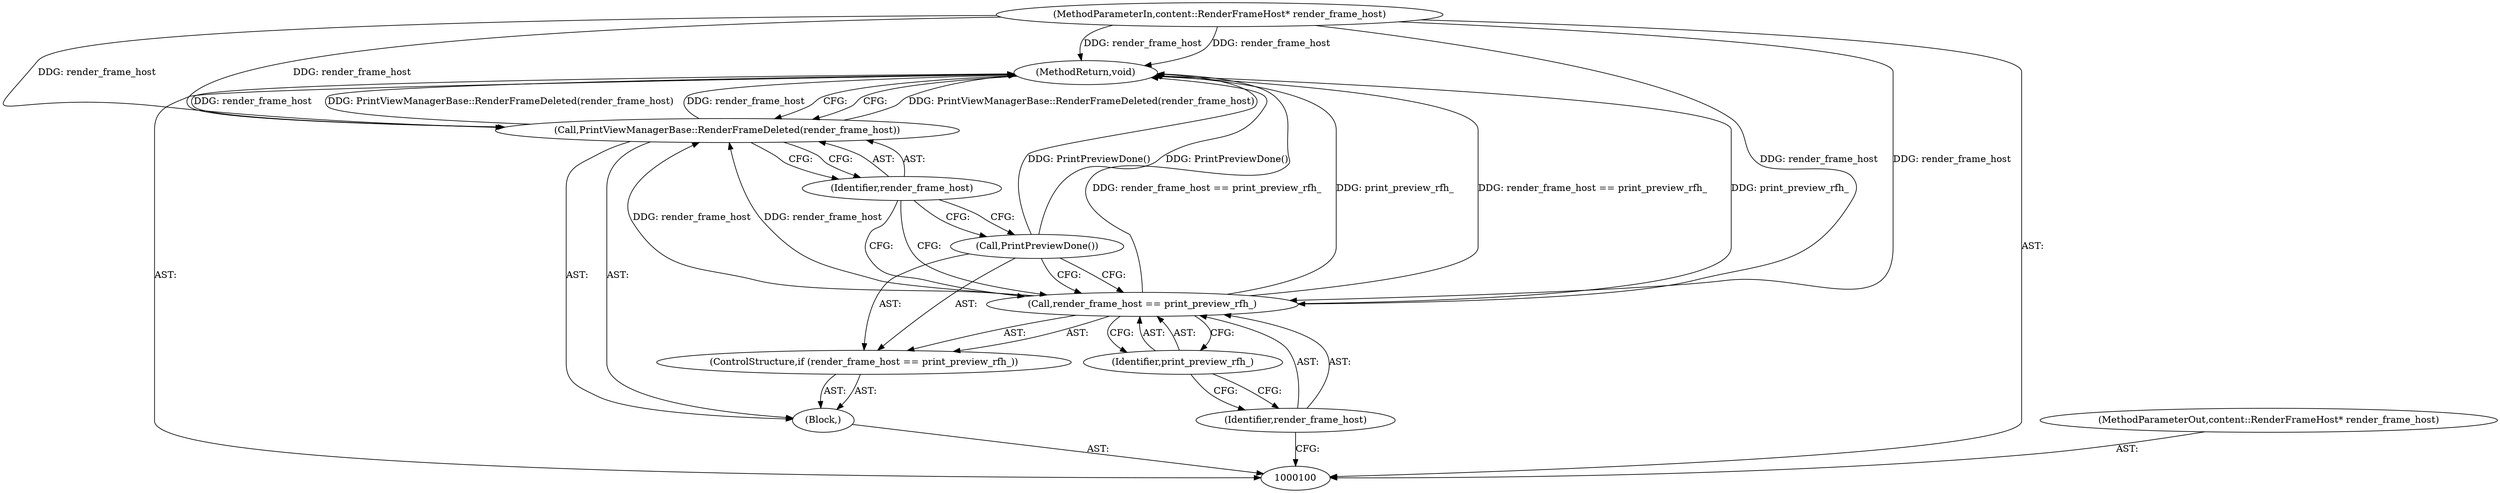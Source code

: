 digraph "0_Chrome_746da1cc6b2fbc2f725934542eedc49b41e5f17b_0" {
"1000110" [label="(MethodReturn,void)"];
"1000101" [label="(MethodParameterIn,content::RenderFrameHost* render_frame_host)"];
"1000127" [label="(MethodParameterOut,content::RenderFrameHost* render_frame_host)"];
"1000102" [label="(Block,)"];
"1000106" [label="(Identifier,print_preview_rfh_)"];
"1000103" [label="(ControlStructure,if (render_frame_host == print_preview_rfh_))"];
"1000104" [label="(Call,render_frame_host == print_preview_rfh_)"];
"1000105" [label="(Identifier,render_frame_host)"];
"1000107" [label="(Call,PrintPreviewDone())"];
"1000108" [label="(Call,PrintViewManagerBase::RenderFrameDeleted(render_frame_host))"];
"1000109" [label="(Identifier,render_frame_host)"];
"1000110" -> "1000100"  [label="AST: "];
"1000110" -> "1000108"  [label="CFG: "];
"1000108" -> "1000110"  [label="DDG: PrintViewManagerBase::RenderFrameDeleted(render_frame_host)"];
"1000108" -> "1000110"  [label="DDG: render_frame_host"];
"1000107" -> "1000110"  [label="DDG: PrintPreviewDone()"];
"1000104" -> "1000110"  [label="DDG: render_frame_host == print_preview_rfh_"];
"1000104" -> "1000110"  [label="DDG: print_preview_rfh_"];
"1000101" -> "1000110"  [label="DDG: render_frame_host"];
"1000101" -> "1000100"  [label="AST: "];
"1000101" -> "1000110"  [label="DDG: render_frame_host"];
"1000101" -> "1000104"  [label="DDG: render_frame_host"];
"1000101" -> "1000108"  [label="DDG: render_frame_host"];
"1000127" -> "1000100"  [label="AST: "];
"1000102" -> "1000100"  [label="AST: "];
"1000103" -> "1000102"  [label="AST: "];
"1000108" -> "1000102"  [label="AST: "];
"1000106" -> "1000104"  [label="AST: "];
"1000106" -> "1000105"  [label="CFG: "];
"1000104" -> "1000106"  [label="CFG: "];
"1000103" -> "1000102"  [label="AST: "];
"1000104" -> "1000103"  [label="AST: "];
"1000107" -> "1000103"  [label="AST: "];
"1000104" -> "1000103"  [label="AST: "];
"1000104" -> "1000106"  [label="CFG: "];
"1000105" -> "1000104"  [label="AST: "];
"1000106" -> "1000104"  [label="AST: "];
"1000107" -> "1000104"  [label="CFG: "];
"1000109" -> "1000104"  [label="CFG: "];
"1000104" -> "1000110"  [label="DDG: render_frame_host == print_preview_rfh_"];
"1000104" -> "1000110"  [label="DDG: print_preview_rfh_"];
"1000101" -> "1000104"  [label="DDG: render_frame_host"];
"1000104" -> "1000108"  [label="DDG: render_frame_host"];
"1000105" -> "1000104"  [label="AST: "];
"1000105" -> "1000100"  [label="CFG: "];
"1000106" -> "1000105"  [label="CFG: "];
"1000107" -> "1000103"  [label="AST: "];
"1000107" -> "1000104"  [label="CFG: "];
"1000109" -> "1000107"  [label="CFG: "];
"1000107" -> "1000110"  [label="DDG: PrintPreviewDone()"];
"1000108" -> "1000102"  [label="AST: "];
"1000108" -> "1000109"  [label="CFG: "];
"1000109" -> "1000108"  [label="AST: "];
"1000110" -> "1000108"  [label="CFG: "];
"1000108" -> "1000110"  [label="DDG: PrintViewManagerBase::RenderFrameDeleted(render_frame_host)"];
"1000108" -> "1000110"  [label="DDG: render_frame_host"];
"1000104" -> "1000108"  [label="DDG: render_frame_host"];
"1000101" -> "1000108"  [label="DDG: render_frame_host"];
"1000109" -> "1000108"  [label="AST: "];
"1000109" -> "1000107"  [label="CFG: "];
"1000109" -> "1000104"  [label="CFG: "];
"1000108" -> "1000109"  [label="CFG: "];
}
